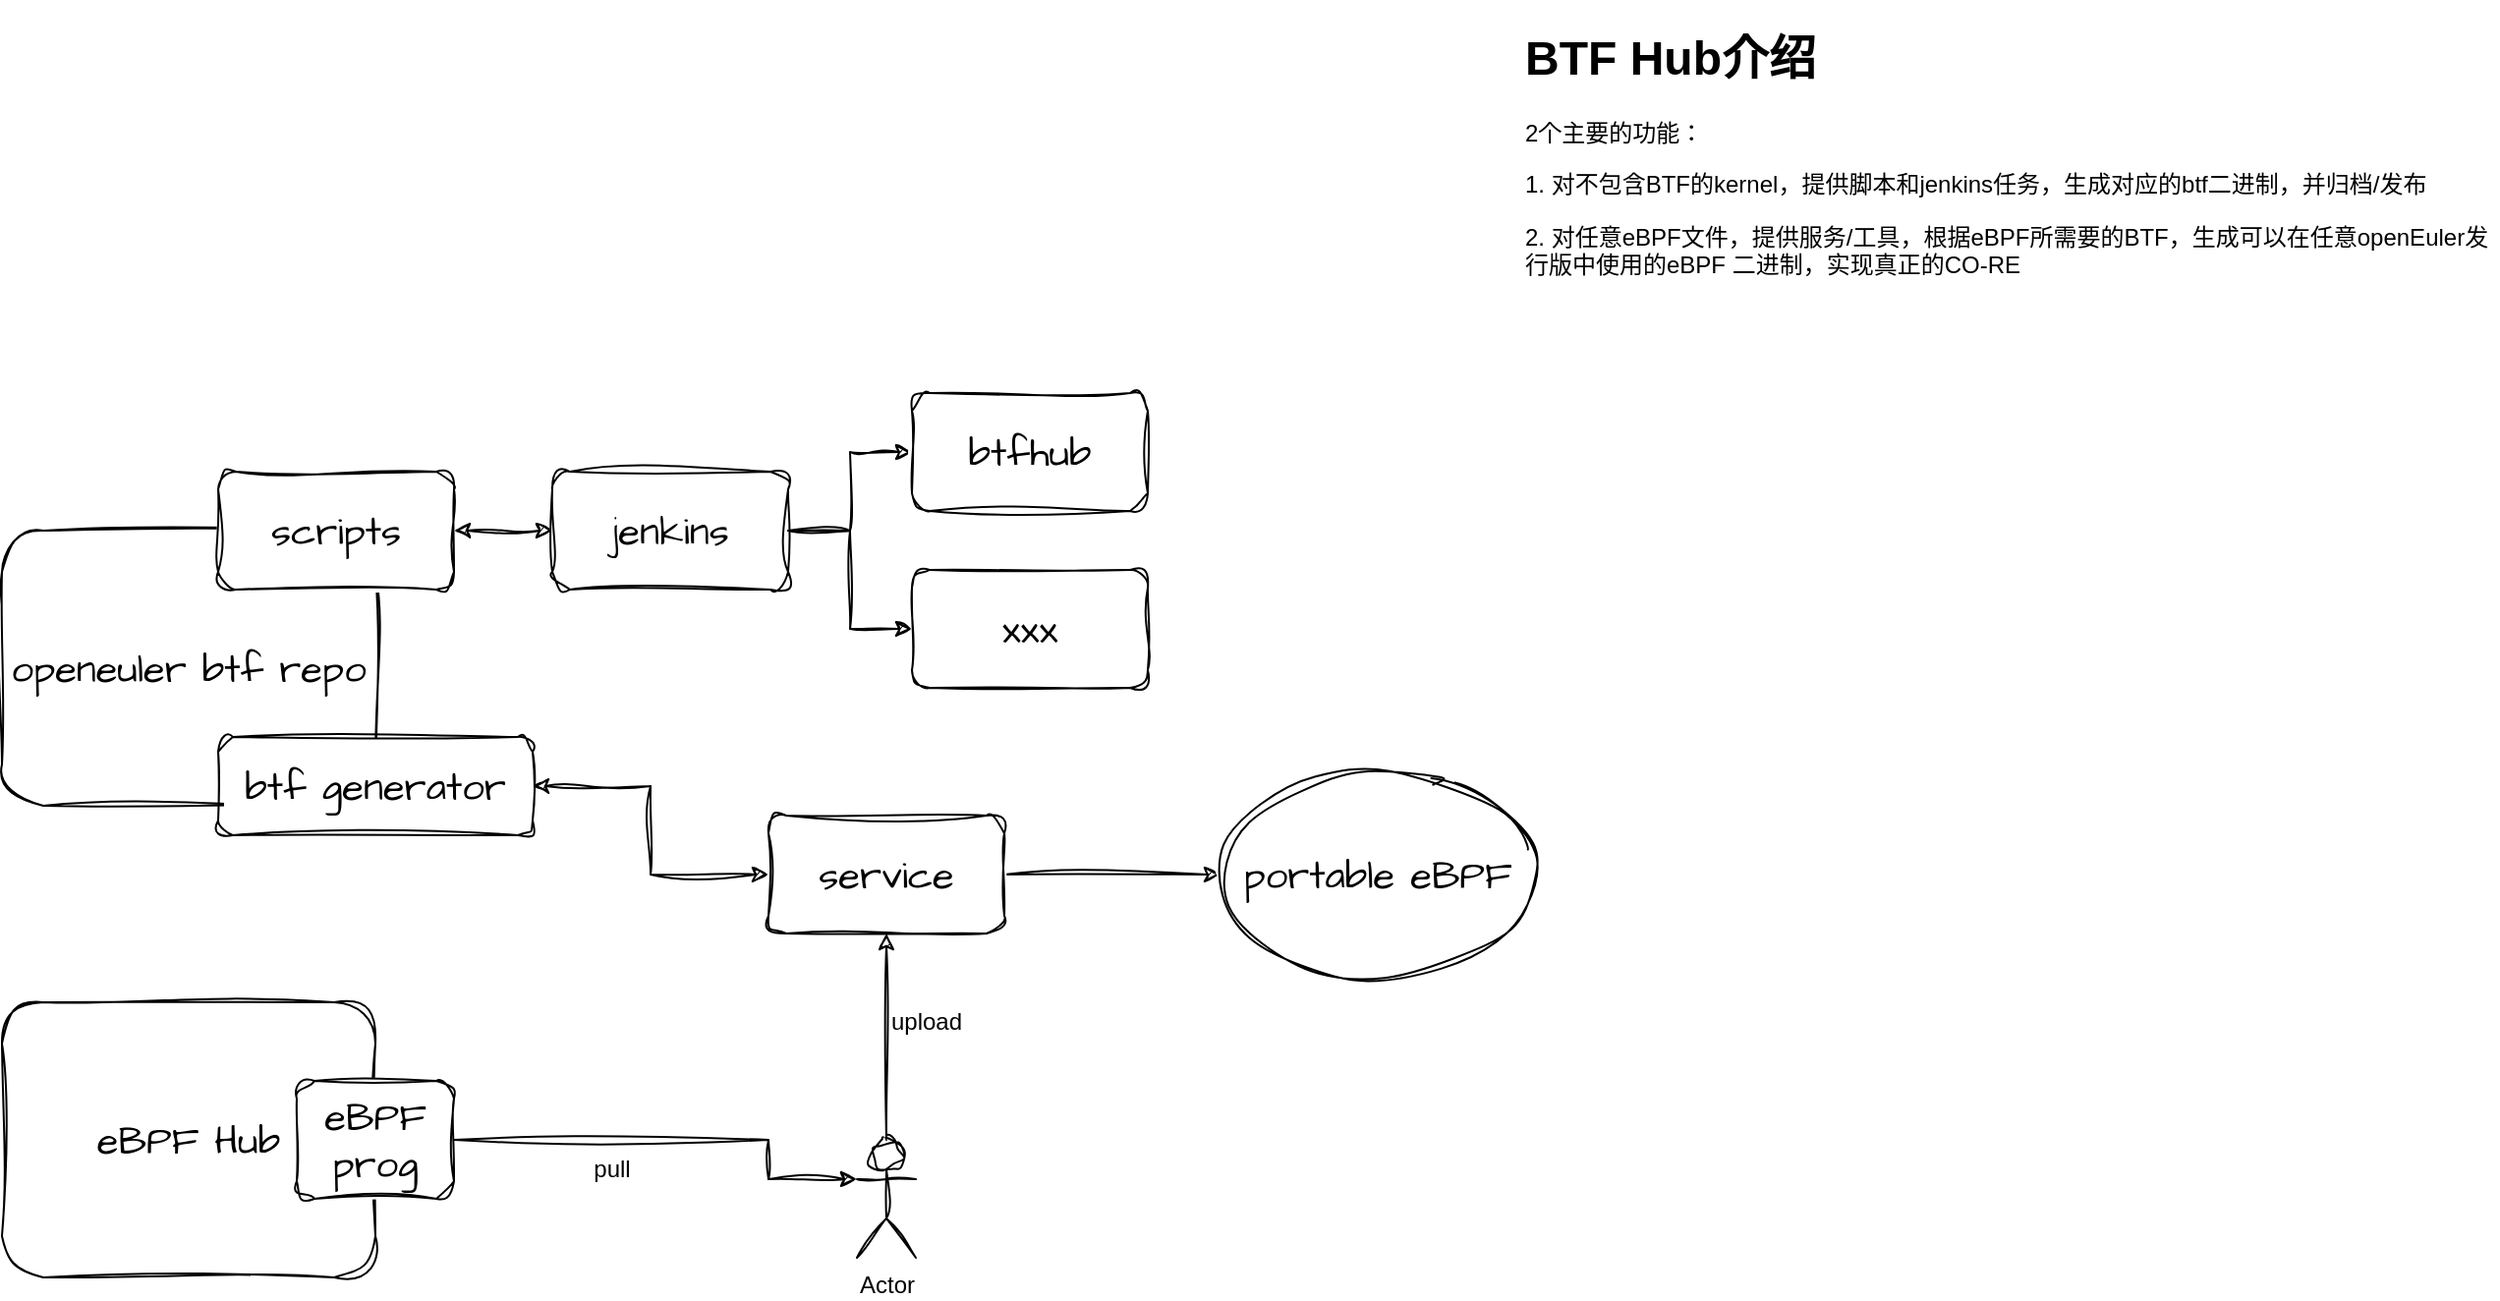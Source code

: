 <mxfile version="21.0.2" type="github">
  <diagram name="第 1 页" id="EnIA6HLd-FOOzfXGk_vT">
    <mxGraphModel dx="1434" dy="746" grid="1" gridSize="10" guides="1" tooltips="1" connect="1" arrows="1" fold="1" page="1" pageScale="1" pageWidth="827" pageHeight="1169" math="0" shadow="0">
      <root>
        <mxCell id="0" />
        <mxCell id="1" parent="0" />
        <mxCell id="iiaPbigvtlAAhFLvftk5-1" value="openeuler btf repo" style="rounded=1;whiteSpace=wrap;html=1;sketch=1;hachureGap=4;jiggle=2;curveFitting=1;fontFamily=Architects Daughter;fontSource=https%3A%2F%2Ffonts.googleapis.com%2Fcss%3Ffamily%3DArchitects%2BDaughter;fontSize=20;" parent="1" vertex="1">
          <mxGeometry x="270" y="430" width="190" height="140" as="geometry" />
        </mxCell>
        <mxCell id="iiaPbigvtlAAhFLvftk5-2" value="scripts" style="rounded=1;whiteSpace=wrap;html=1;sketch=1;hachureGap=4;jiggle=2;curveFitting=1;fontFamily=Architects Daughter;fontSource=https%3A%2F%2Ffonts.googleapis.com%2Fcss%3Ffamily%3DArchitects%2BDaughter;fontSize=20;" parent="1" vertex="1">
          <mxGeometry x="380" y="400" width="120" height="60" as="geometry" />
        </mxCell>
        <mxCell id="eZA-BtdOcczapbWW00mo-11" style="edgeStyle=orthogonalEdgeStyle;rounded=0;orthogonalLoop=1;jettySize=auto;html=1;entryX=0;entryY=0.5;entryDx=0;entryDy=0;sketch=1;curveFitting=1;jiggle=2;startArrow=classic;startFill=1;" parent="1" source="iiaPbigvtlAAhFLvftk5-4" target="eZA-BtdOcczapbWW00mo-6" edge="1">
          <mxGeometry relative="1" as="geometry" />
        </mxCell>
        <mxCell id="iiaPbigvtlAAhFLvftk5-4" value="btf generator" style="rounded=1;whiteSpace=wrap;html=1;sketch=1;hachureGap=4;jiggle=2;curveFitting=1;fontFamily=Architects Daughter;fontSource=https%3A%2F%2Ffonts.googleapis.com%2Fcss%3Ffamily%3DArchitects%2BDaughter;fontSize=20;" parent="1" vertex="1">
          <mxGeometry x="380" y="535" width="160" height="50" as="geometry" />
        </mxCell>
        <mxCell id="iiaPbigvtlAAhFLvftk5-12" style="edgeStyle=orthogonalEdgeStyle;rounded=0;sketch=1;hachureGap=4;jiggle=2;curveFitting=1;orthogonalLoop=1;jettySize=auto;html=1;fontFamily=Architects Daughter;fontSource=https%3A%2F%2Ffonts.googleapis.com%2Fcss%3Ffamily%3DArchitects%2BDaughter;fontSize=16;startArrow=classic;startFill=1;" parent="1" source="iiaPbigvtlAAhFLvftk5-11" target="iiaPbigvtlAAhFLvftk5-2" edge="1">
          <mxGeometry relative="1" as="geometry" />
        </mxCell>
        <mxCell id="eZA-BtdOcczapbWW00mo-2" style="edgeStyle=orthogonalEdgeStyle;rounded=0;orthogonalLoop=1;jettySize=auto;html=1;entryX=0;entryY=0.5;entryDx=0;entryDy=0;sketch=1;curveFitting=1;jiggle=2;" parent="1" source="iiaPbigvtlAAhFLvftk5-11" target="eZA-BtdOcczapbWW00mo-1" edge="1">
          <mxGeometry relative="1" as="geometry" />
        </mxCell>
        <mxCell id="eZA-BtdOcczapbWW00mo-4" style="edgeStyle=orthogonalEdgeStyle;rounded=0;orthogonalLoop=1;jettySize=auto;html=1;sketch=1;curveFitting=1;jiggle=2;" parent="1" source="iiaPbigvtlAAhFLvftk5-11" target="eZA-BtdOcczapbWW00mo-3" edge="1">
          <mxGeometry relative="1" as="geometry" />
        </mxCell>
        <mxCell id="iiaPbigvtlAAhFLvftk5-11" value="jenkins" style="rounded=1;whiteSpace=wrap;html=1;sketch=1;hachureGap=4;jiggle=2;curveFitting=1;fontFamily=Architects Daughter;fontSource=https%3A%2F%2Ffonts.googleapis.com%2Fcss%3Ffamily%3DArchitects%2BDaughter;fontSize=20;" parent="1" vertex="1">
          <mxGeometry x="550" y="400" width="120" height="60" as="geometry" />
        </mxCell>
        <mxCell id="eZA-BtdOcczapbWW00mo-1" value="btfhub" style="rounded=1;whiteSpace=wrap;html=1;sketch=1;hachureGap=4;jiggle=2;curveFitting=1;fontFamily=Architects Daughter;fontSource=https%3A%2F%2Ffonts.googleapis.com%2Fcss%3Ffamily%3DArchitects%2BDaughter;fontSize=20;" parent="1" vertex="1">
          <mxGeometry x="733" y="360" width="120" height="60" as="geometry" />
        </mxCell>
        <mxCell id="eZA-BtdOcczapbWW00mo-3" value="xxx" style="rounded=1;whiteSpace=wrap;html=1;sketch=1;hachureGap=4;jiggle=2;curveFitting=1;fontFamily=Architects Daughter;fontSource=https%3A%2F%2Ffonts.googleapis.com%2Fcss%3Ffamily%3DArchitects%2BDaughter;fontSize=20;" parent="1" vertex="1">
          <mxGeometry x="733" y="450" width="120" height="60" as="geometry" />
        </mxCell>
        <mxCell id="eZA-BtdOcczapbWW00mo-13" value="" style="edgeStyle=orthogonalEdgeStyle;rounded=0;orthogonalLoop=1;jettySize=auto;html=1;sketch=1;curveFitting=1;jiggle=2;" parent="1" source="eZA-BtdOcczapbWW00mo-6" target="eZA-BtdOcczapbWW00mo-12" edge="1">
          <mxGeometry relative="1" as="geometry" />
        </mxCell>
        <mxCell id="eZA-BtdOcczapbWW00mo-6" value="service" style="rounded=1;whiteSpace=wrap;html=1;sketch=1;hachureGap=4;jiggle=2;curveFitting=1;fontFamily=Architects Daughter;fontSource=https%3A%2F%2Ffonts.googleapis.com%2Fcss%3Ffamily%3DArchitects%2BDaughter;fontSize=20;" parent="1" vertex="1">
          <mxGeometry x="660" y="575" width="120" height="60" as="geometry" />
        </mxCell>
        <mxCell id="eZA-BtdOcczapbWW00mo-8" style="edgeStyle=orthogonalEdgeStyle;rounded=0;orthogonalLoop=1;jettySize=auto;html=1;entryX=0.5;entryY=1;entryDx=0;entryDy=0;sketch=1;curveFitting=1;jiggle=2;" parent="1" source="eZA-BtdOcczapbWW00mo-7" target="eZA-BtdOcczapbWW00mo-6" edge="1">
          <mxGeometry relative="1" as="geometry" />
        </mxCell>
        <mxCell id="eZA-BtdOcczapbWW00mo-7" value="Actor" style="shape=umlActor;verticalLabelPosition=bottom;verticalAlign=top;html=1;outlineConnect=0;sketch=1;curveFitting=1;jiggle=2;" parent="1" vertex="1">
          <mxGeometry x="705" y="740" width="30" height="60" as="geometry" />
        </mxCell>
        <mxCell id="eZA-BtdOcczapbWW00mo-12" value="portable eBPF" style="ellipse;whiteSpace=wrap;html=1;fontSize=20;fontFamily=Architects Daughter;rounded=1;sketch=1;hachureGap=4;jiggle=2;curveFitting=1;fontSource=https%3A%2F%2Ffonts.googleapis.com%2Fcss%3Ffamily%3DArchitects%2BDaughter;" parent="1" vertex="1">
          <mxGeometry x="890" y="552.5" width="160" height="105" as="geometry" />
        </mxCell>
        <mxCell id="eZA-BtdOcczapbWW00mo-16" style="edgeStyle=orthogonalEdgeStyle;rounded=0;orthogonalLoop=1;jettySize=auto;html=1;entryX=0;entryY=0.333;entryDx=0;entryDy=0;startArrow=none;entryPerimeter=0;sketch=1;curveFitting=1;jiggle=2;" parent="1" source="5NH7Vk-RzdT4zfK6c2rC-1" target="eZA-BtdOcczapbWW00mo-7" edge="1">
          <mxGeometry relative="1" as="geometry">
            <Array as="points">
              <mxPoint x="660" y="740" />
              <mxPoint x="660" y="760" />
            </Array>
          </mxGeometry>
        </mxCell>
        <mxCell id="eZA-BtdOcczapbWW00mo-15" value="eBPF Hub" style="rounded=1;whiteSpace=wrap;html=1;sketch=1;hachureGap=4;jiggle=2;curveFitting=1;fontFamily=Architects Daughter;fontSource=https%3A%2F%2Ffonts.googleapis.com%2Fcss%3Ffamily%3DArchitects%2BDaughter;fontSize=20;" parent="1" vertex="1">
          <mxGeometry x="270" y="670" width="190" height="140" as="geometry" />
        </mxCell>
        <mxCell id="5NH7Vk-RzdT4zfK6c2rC-1" value="eBPF prog" style="rounded=1;whiteSpace=wrap;html=1;sketch=1;hachureGap=4;jiggle=2;curveFitting=1;fontFamily=Architects Daughter;fontSource=https%3A%2F%2Ffonts.googleapis.com%2Fcss%3Ffamily%3DArchitects%2BDaughter;fontSize=20;" vertex="1" parent="1">
          <mxGeometry x="420" y="710" width="80" height="60" as="geometry" />
        </mxCell>
        <mxCell id="5NH7Vk-RzdT4zfK6c2rC-4" value="upload" style="text;html=1;align=center;verticalAlign=middle;resizable=0;points=[];autosize=1;strokeColor=none;fillColor=none;sketch=1;curveFitting=1;jiggle=2;rounded=1;" vertex="1" parent="1">
          <mxGeometry x="710" y="665" width="60" height="30" as="geometry" />
        </mxCell>
        <mxCell id="5NH7Vk-RzdT4zfK6c2rC-5" value="pull" style="text;html=1;align=center;verticalAlign=middle;resizable=0;points=[];autosize=1;strokeColor=none;fillColor=none;sketch=1;curveFitting=1;jiggle=2;rounded=1;" vertex="1" parent="1">
          <mxGeometry x="560" y="740" width="40" height="30" as="geometry" />
        </mxCell>
        <mxCell id="5NH7Vk-RzdT4zfK6c2rC-6" value="&lt;h1&gt;BTF Hub介绍&lt;br&gt;&lt;/h1&gt;&lt;p&gt;2个主要的功能：&lt;/p&gt;&lt;p&gt;1. 对不包含BTF的kernel，提供脚本和jenkins任务，生成对应的btf二进制，并归档/发布&lt;/p&gt;&lt;p&gt;2. 对任意eBPF文件，提供服务/工具，根据eBPF所需要的BTF，生成可以在任意openEuler发行版中使用的eBPF 二进制，实现真正的CO-RE&lt;br&gt;&lt;/p&gt;" style="text;html=1;strokeColor=none;fillColor=none;spacing=5;spacingTop=-20;whiteSpace=wrap;overflow=hidden;rounded=0;" vertex="1" parent="1">
          <mxGeometry x="1040" y="170" width="500" height="140" as="geometry" />
        </mxCell>
      </root>
    </mxGraphModel>
  </diagram>
</mxfile>
